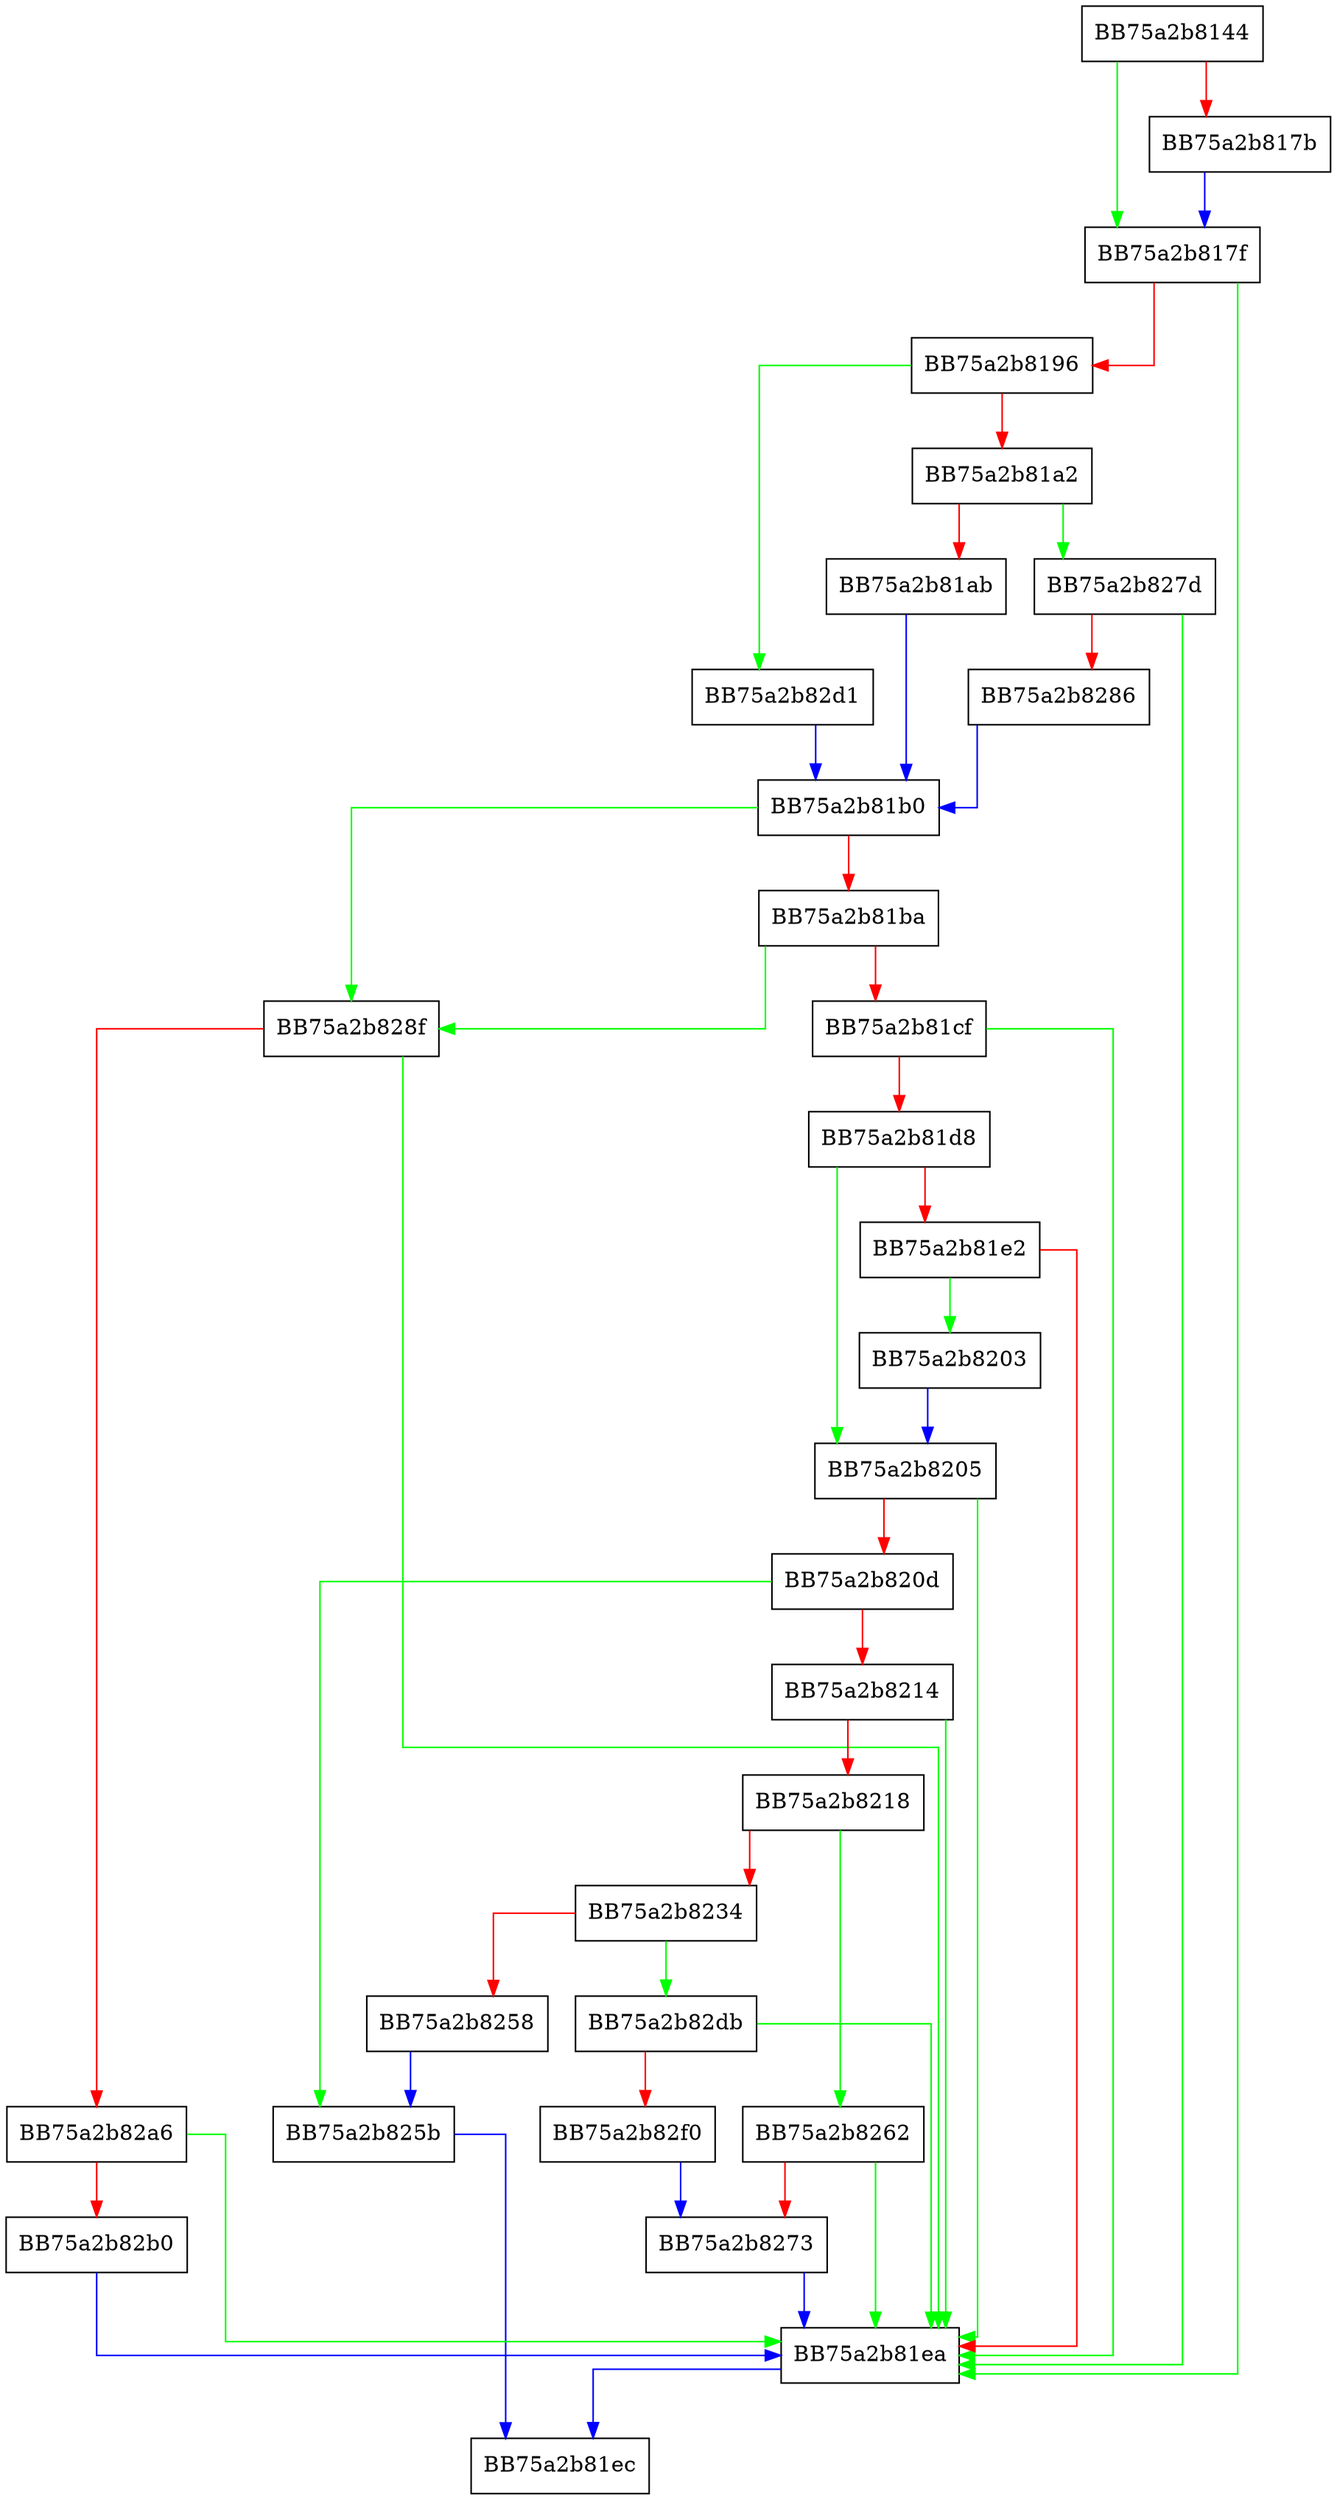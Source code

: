 digraph read_sized_structure {
  node [shape="box"];
  graph [splines=ortho];
  BB75a2b8144 -> BB75a2b817f [color="green"];
  BB75a2b8144 -> BB75a2b817b [color="red"];
  BB75a2b817b -> BB75a2b817f [color="blue"];
  BB75a2b817f -> BB75a2b81ea [color="green"];
  BB75a2b817f -> BB75a2b8196 [color="red"];
  BB75a2b8196 -> BB75a2b82d1 [color="green"];
  BB75a2b8196 -> BB75a2b81a2 [color="red"];
  BB75a2b81a2 -> BB75a2b827d [color="green"];
  BB75a2b81a2 -> BB75a2b81ab [color="red"];
  BB75a2b81ab -> BB75a2b81b0 [color="blue"];
  BB75a2b81b0 -> BB75a2b828f [color="green"];
  BB75a2b81b0 -> BB75a2b81ba [color="red"];
  BB75a2b81ba -> BB75a2b828f [color="green"];
  BB75a2b81ba -> BB75a2b81cf [color="red"];
  BB75a2b81cf -> BB75a2b81ea [color="green"];
  BB75a2b81cf -> BB75a2b81d8 [color="red"];
  BB75a2b81d8 -> BB75a2b8205 [color="green"];
  BB75a2b81d8 -> BB75a2b81e2 [color="red"];
  BB75a2b81e2 -> BB75a2b8203 [color="green"];
  BB75a2b81e2 -> BB75a2b81ea [color="red"];
  BB75a2b81ea -> BB75a2b81ec [color="blue"];
  BB75a2b8203 -> BB75a2b8205 [color="blue"];
  BB75a2b8205 -> BB75a2b81ea [color="green"];
  BB75a2b8205 -> BB75a2b820d [color="red"];
  BB75a2b820d -> BB75a2b825b [color="green"];
  BB75a2b820d -> BB75a2b8214 [color="red"];
  BB75a2b8214 -> BB75a2b81ea [color="green"];
  BB75a2b8214 -> BB75a2b8218 [color="red"];
  BB75a2b8218 -> BB75a2b8262 [color="green"];
  BB75a2b8218 -> BB75a2b8234 [color="red"];
  BB75a2b8234 -> BB75a2b82db [color="green"];
  BB75a2b8234 -> BB75a2b8258 [color="red"];
  BB75a2b8258 -> BB75a2b825b [color="blue"];
  BB75a2b825b -> BB75a2b81ec [color="blue"];
  BB75a2b8262 -> BB75a2b81ea [color="green"];
  BB75a2b8262 -> BB75a2b8273 [color="red"];
  BB75a2b8273 -> BB75a2b81ea [color="blue"];
  BB75a2b827d -> BB75a2b81ea [color="green"];
  BB75a2b827d -> BB75a2b8286 [color="red"];
  BB75a2b8286 -> BB75a2b81b0 [color="blue"];
  BB75a2b828f -> BB75a2b81ea [color="green"];
  BB75a2b828f -> BB75a2b82a6 [color="red"];
  BB75a2b82a6 -> BB75a2b81ea [color="green"];
  BB75a2b82a6 -> BB75a2b82b0 [color="red"];
  BB75a2b82b0 -> BB75a2b81ea [color="blue"];
  BB75a2b82d1 -> BB75a2b81b0 [color="blue"];
  BB75a2b82db -> BB75a2b81ea [color="green"];
  BB75a2b82db -> BB75a2b82f0 [color="red"];
  BB75a2b82f0 -> BB75a2b8273 [color="blue"];
}